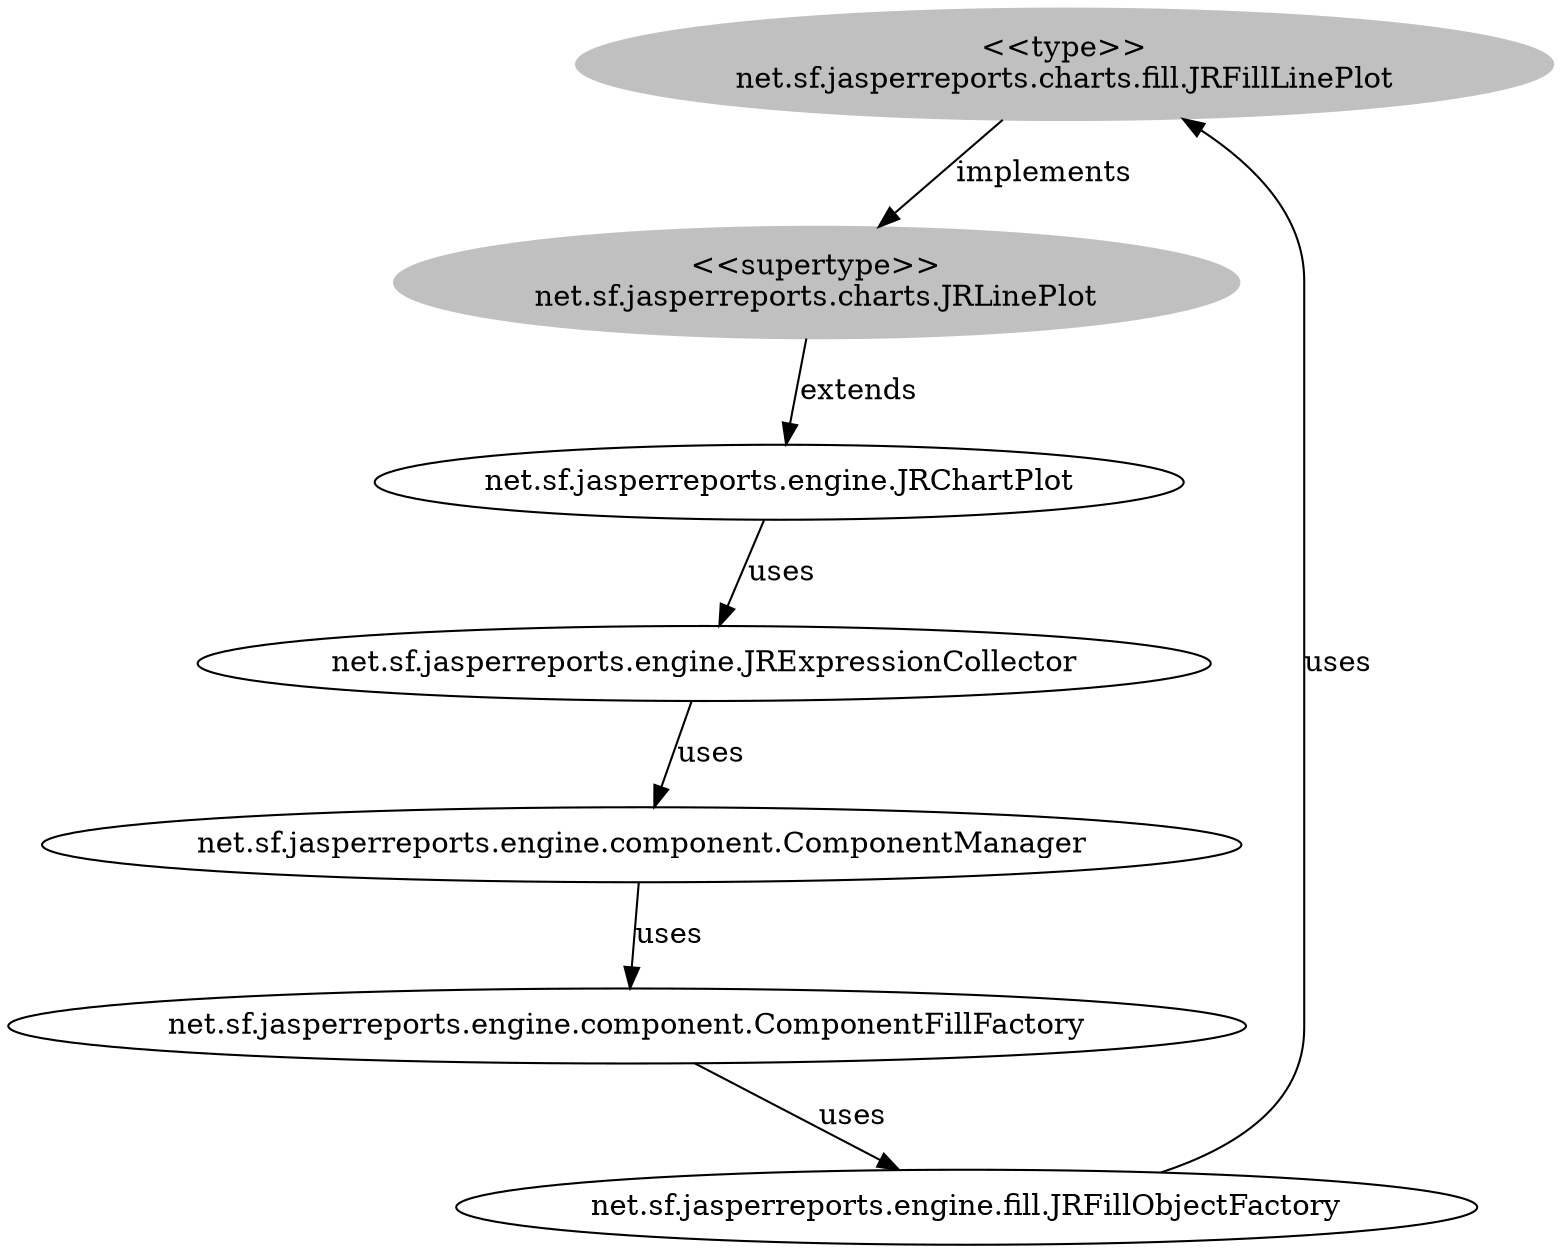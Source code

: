 digraph stk {
	net_sf_jasperreports_charts_fill_JRFillLinePlot [label="<<type>>
net.sf.jasperreports.charts.fill.JRFillLinePlot",style=filled,color="grey"];
	net_sf_jasperreports_charts_JRLinePlot [label="<<supertype>>
net.sf.jasperreports.charts.JRLinePlot",style=filled,color="grey"];
	net_sf_jasperreports_engine_component_ComponentManager [label="net.sf.jasperreports.engine.component.ComponentManager"];
	net_sf_jasperreports_engine_component_ComponentFillFactory [label="net.sf.jasperreports.engine.component.ComponentFillFactory"];
	net_sf_jasperreports_engine_JRExpressionCollector [label="net.sf.jasperreports.engine.JRExpressionCollector"];
	net_sf_jasperreports_engine_fill_JRFillObjectFactory [label="net.sf.jasperreports.engine.fill.JRFillObjectFactory"];
	net_sf_jasperreports_engine_JRChartPlot [label="net.sf.jasperreports.engine.JRChartPlot"];
	net_sf_jasperreports_charts_fill_JRFillLinePlot -> net_sf_jasperreports_charts_JRLinePlot [label=implements];
	net_sf_jasperreports_charts_JRLinePlot -> net_sf_jasperreports_engine_JRChartPlot [label=extends];
	net_sf_jasperreports_engine_JRChartPlot -> net_sf_jasperreports_engine_JRExpressionCollector [label=uses];
	net_sf_jasperreports_engine_JRExpressionCollector -> net_sf_jasperreports_engine_component_ComponentManager [label=uses];
	net_sf_jasperreports_engine_component_ComponentManager -> net_sf_jasperreports_engine_component_ComponentFillFactory [label=uses];
	net_sf_jasperreports_engine_component_ComponentFillFactory -> net_sf_jasperreports_engine_fill_JRFillObjectFactory [label=uses];
	net_sf_jasperreports_engine_fill_JRFillObjectFactory -> net_sf_jasperreports_charts_fill_JRFillLinePlot [label=uses];
}
